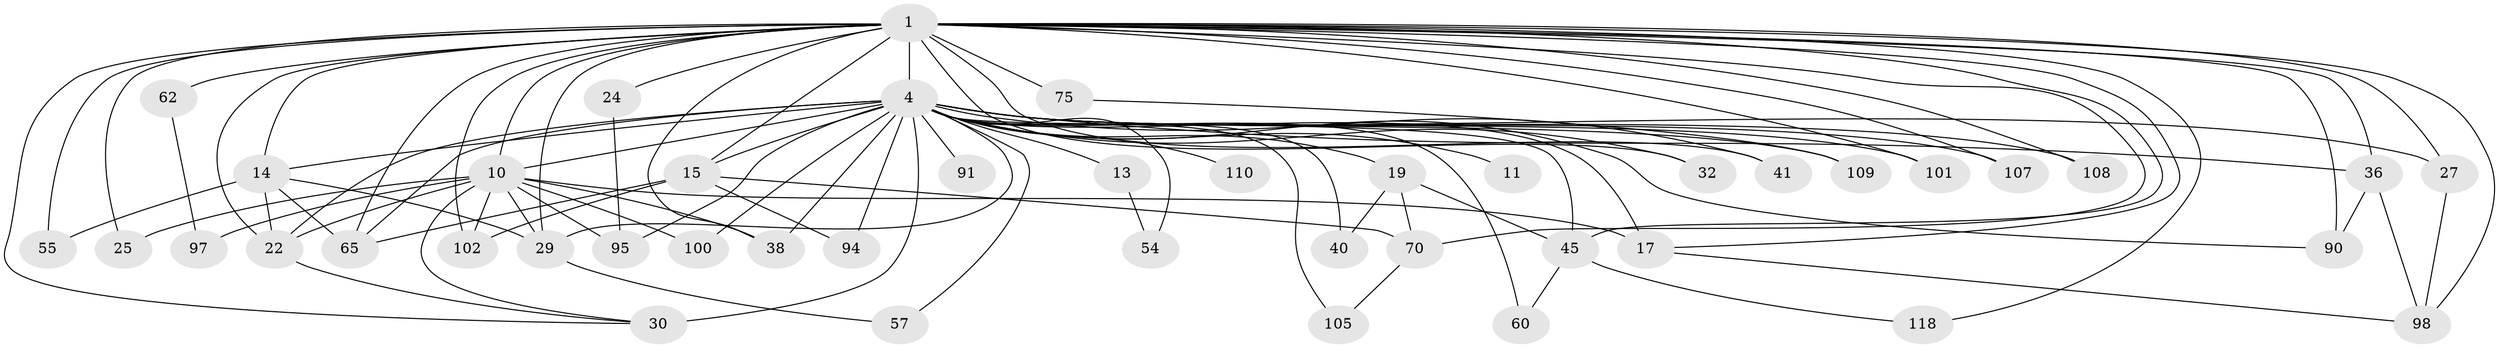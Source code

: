 // original degree distribution, {17: 0.006802721088435374, 22: 0.02040816326530612, 30: 0.006802721088435374, 34: 0.006802721088435374, 21: 0.006802721088435374, 23: 0.006802721088435374, 29: 0.006802721088435374, 24: 0.006802721088435374, 2: 0.46938775510204084, 4: 0.10204081632653061, 5: 0.047619047619047616, 8: 0.006802721088435374, 6: 0.027210884353741496, 3: 0.272108843537415, 9: 0.006802721088435374}
// Generated by graph-tools (version 1.1) at 2025/17/03/04/25 18:17:20]
// undirected, 44 vertices, 94 edges
graph export_dot {
graph [start="1"]
  node [color=gray90,style=filled];
  1 [super="+2"];
  4 [super="+145+43+48+103+71+42+9+6"];
  10 [super="+111+63+78+116+99+72+89"];
  11;
  13;
  14 [super="+83+73+130"];
  15 [super="+23"];
  17 [super="+46"];
  19;
  22 [super="+79"];
  24 [super="+80"];
  25;
  27 [super="+53"];
  29 [super="+77"];
  30 [super="+142+135"];
  32 [super="+59"];
  36 [super="+87+112+51"];
  38 [super="+106"];
  40;
  41;
  45 [super="+49"];
  54 [super="+134"];
  55;
  57;
  60;
  62;
  65 [super="+67+74"];
  70 [super="+88"];
  75;
  90;
  91;
  94;
  95;
  97;
  98 [super="+104"];
  100;
  101;
  102;
  105;
  107;
  108;
  109;
  110;
  118;
  1 -- 4 [weight=42];
  1 -- 10 [weight=10];
  1 -- 22;
  1 -- 29;
  1 -- 30;
  1 -- 62 [weight=2];
  1 -- 14 [weight=4];
  1 -- 15 [weight=2];
  1 -- 24 [weight=3];
  1 -- 25;
  1 -- 27 [weight=2];
  1 -- 32 [weight=2];
  1 -- 36 [weight=2];
  1 -- 41;
  1 -- 55;
  1 -- 65 [weight=2];
  1 -- 70;
  1 -- 75 [weight=2];
  1 -- 90;
  1 -- 101;
  1 -- 102;
  1 -- 107;
  1 -- 108 [weight=2];
  1 -- 118;
  1 -- 45;
  1 -- 98;
  1 -- 17;
  1 -- 38;
  4 -- 10 [weight=9];
  4 -- 13 [weight=4];
  4 -- 38 [weight=2];
  4 -- 101 [weight=2];
  4 -- 15 [weight=5];
  4 -- 14;
  4 -- 27 [weight=2];
  4 -- 36 [weight=4];
  4 -- 65 [weight=3];
  4 -- 17 [weight=2];
  4 -- 19 [weight=3];
  4 -- 22 [weight=2];
  4 -- 91 [weight=2];
  4 -- 29 [weight=2];
  4 -- 30 [weight=3];
  4 -- 40;
  4 -- 105;
  4 -- 41;
  4 -- 45 [weight=2];
  4 -- 57;
  4 -- 60;
  4 -- 11;
  4 -- 90;
  4 -- 94;
  4 -- 32;
  4 -- 95;
  4 -- 100;
  4 -- 107;
  4 -- 108;
  4 -- 109;
  4 -- 110 [weight=2];
  4 -- 54;
  10 -- 25;
  10 -- 95;
  10 -- 97;
  10 -- 100;
  10 -- 102;
  10 -- 30;
  10 -- 22;
  10 -- 29;
  10 -- 38;
  10 -- 17;
  13 -- 54;
  14 -- 55;
  14 -- 65;
  14 -- 22;
  14 -- 29;
  15 -- 65;
  15 -- 70 [weight=2];
  15 -- 102;
  15 -- 94;
  17 -- 98;
  19 -- 40;
  19 -- 70;
  19 -- 45;
  22 -- 30;
  24 -- 95;
  27 -- 98;
  29 -- 57;
  36 -- 90;
  36 -- 98;
  45 -- 118;
  45 -- 60;
  62 -- 97;
  70 -- 105;
  75 -- 109;
}

